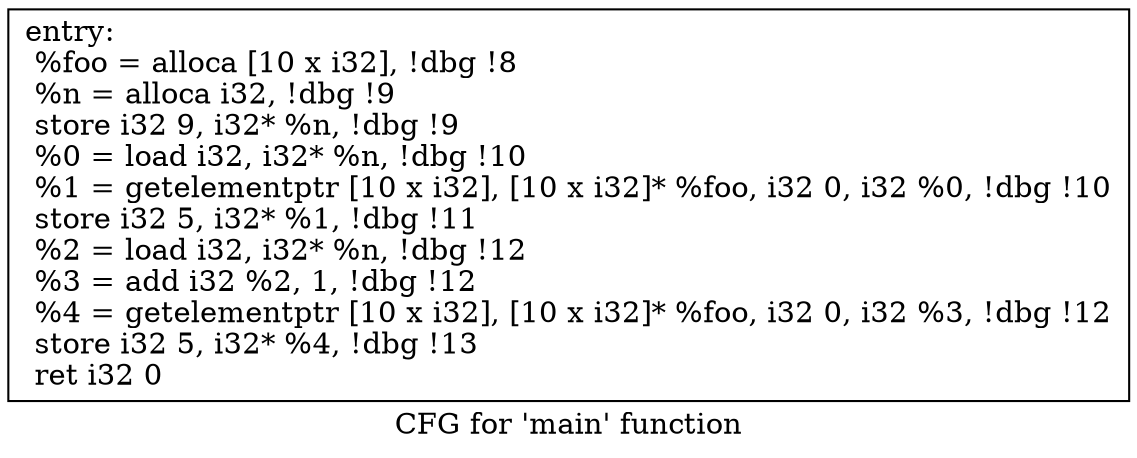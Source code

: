 digraph "CFG for 'main' function" {
	label="CFG for 'main' function";

	Node0x55c67467eb30 [shape=record,label="{entry:\l  %foo = alloca [10 x i32], !dbg !8\l  %n = alloca i32, !dbg !9\l  store i32 9, i32* %n, !dbg !9\l  %0 = load i32, i32* %n, !dbg !10\l  %1 = getelementptr [10 x i32], [10 x i32]* %foo, i32 0, i32 %0, !dbg !10\l  store i32 5, i32* %1, !dbg !11\l  %2 = load i32, i32* %n, !dbg !12\l  %3 = add i32 %2, 1, !dbg !12\l  %4 = getelementptr [10 x i32], [10 x i32]* %foo, i32 0, i32 %3, !dbg !12\l  store i32 5, i32* %4, !dbg !13\l  ret i32 0\l}"];
}
